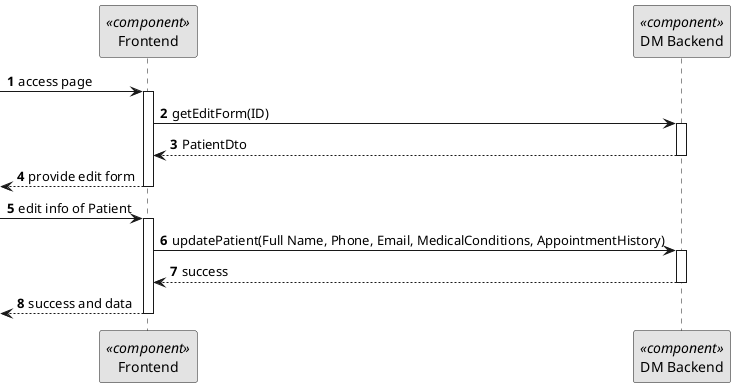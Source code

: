 @startuml 5.1.4
skinparam monochrome true
skinparam packageStyle rectangle
skinparam shadowing false

autonumber

participant "Frontend" as FE <<component>>
participant "DM Backend" as BE <<component>>

-> FE: access page
activate FE
FE -> BE: getEditForm(ID)
activate BE
BE --> FE: PatientDto
deactivate BE
<-- FE : provide edit form
deactivate FE
-> FE : edit info of Patient
activate FE
FE -> BE: updatePatient(Full Name, Phone, Email, MedicalConditions, AppointmentHistory)
activate BE

BE --> FE: success
deactivate BE
<-- FE : success and data

deactivate FE




@enduml